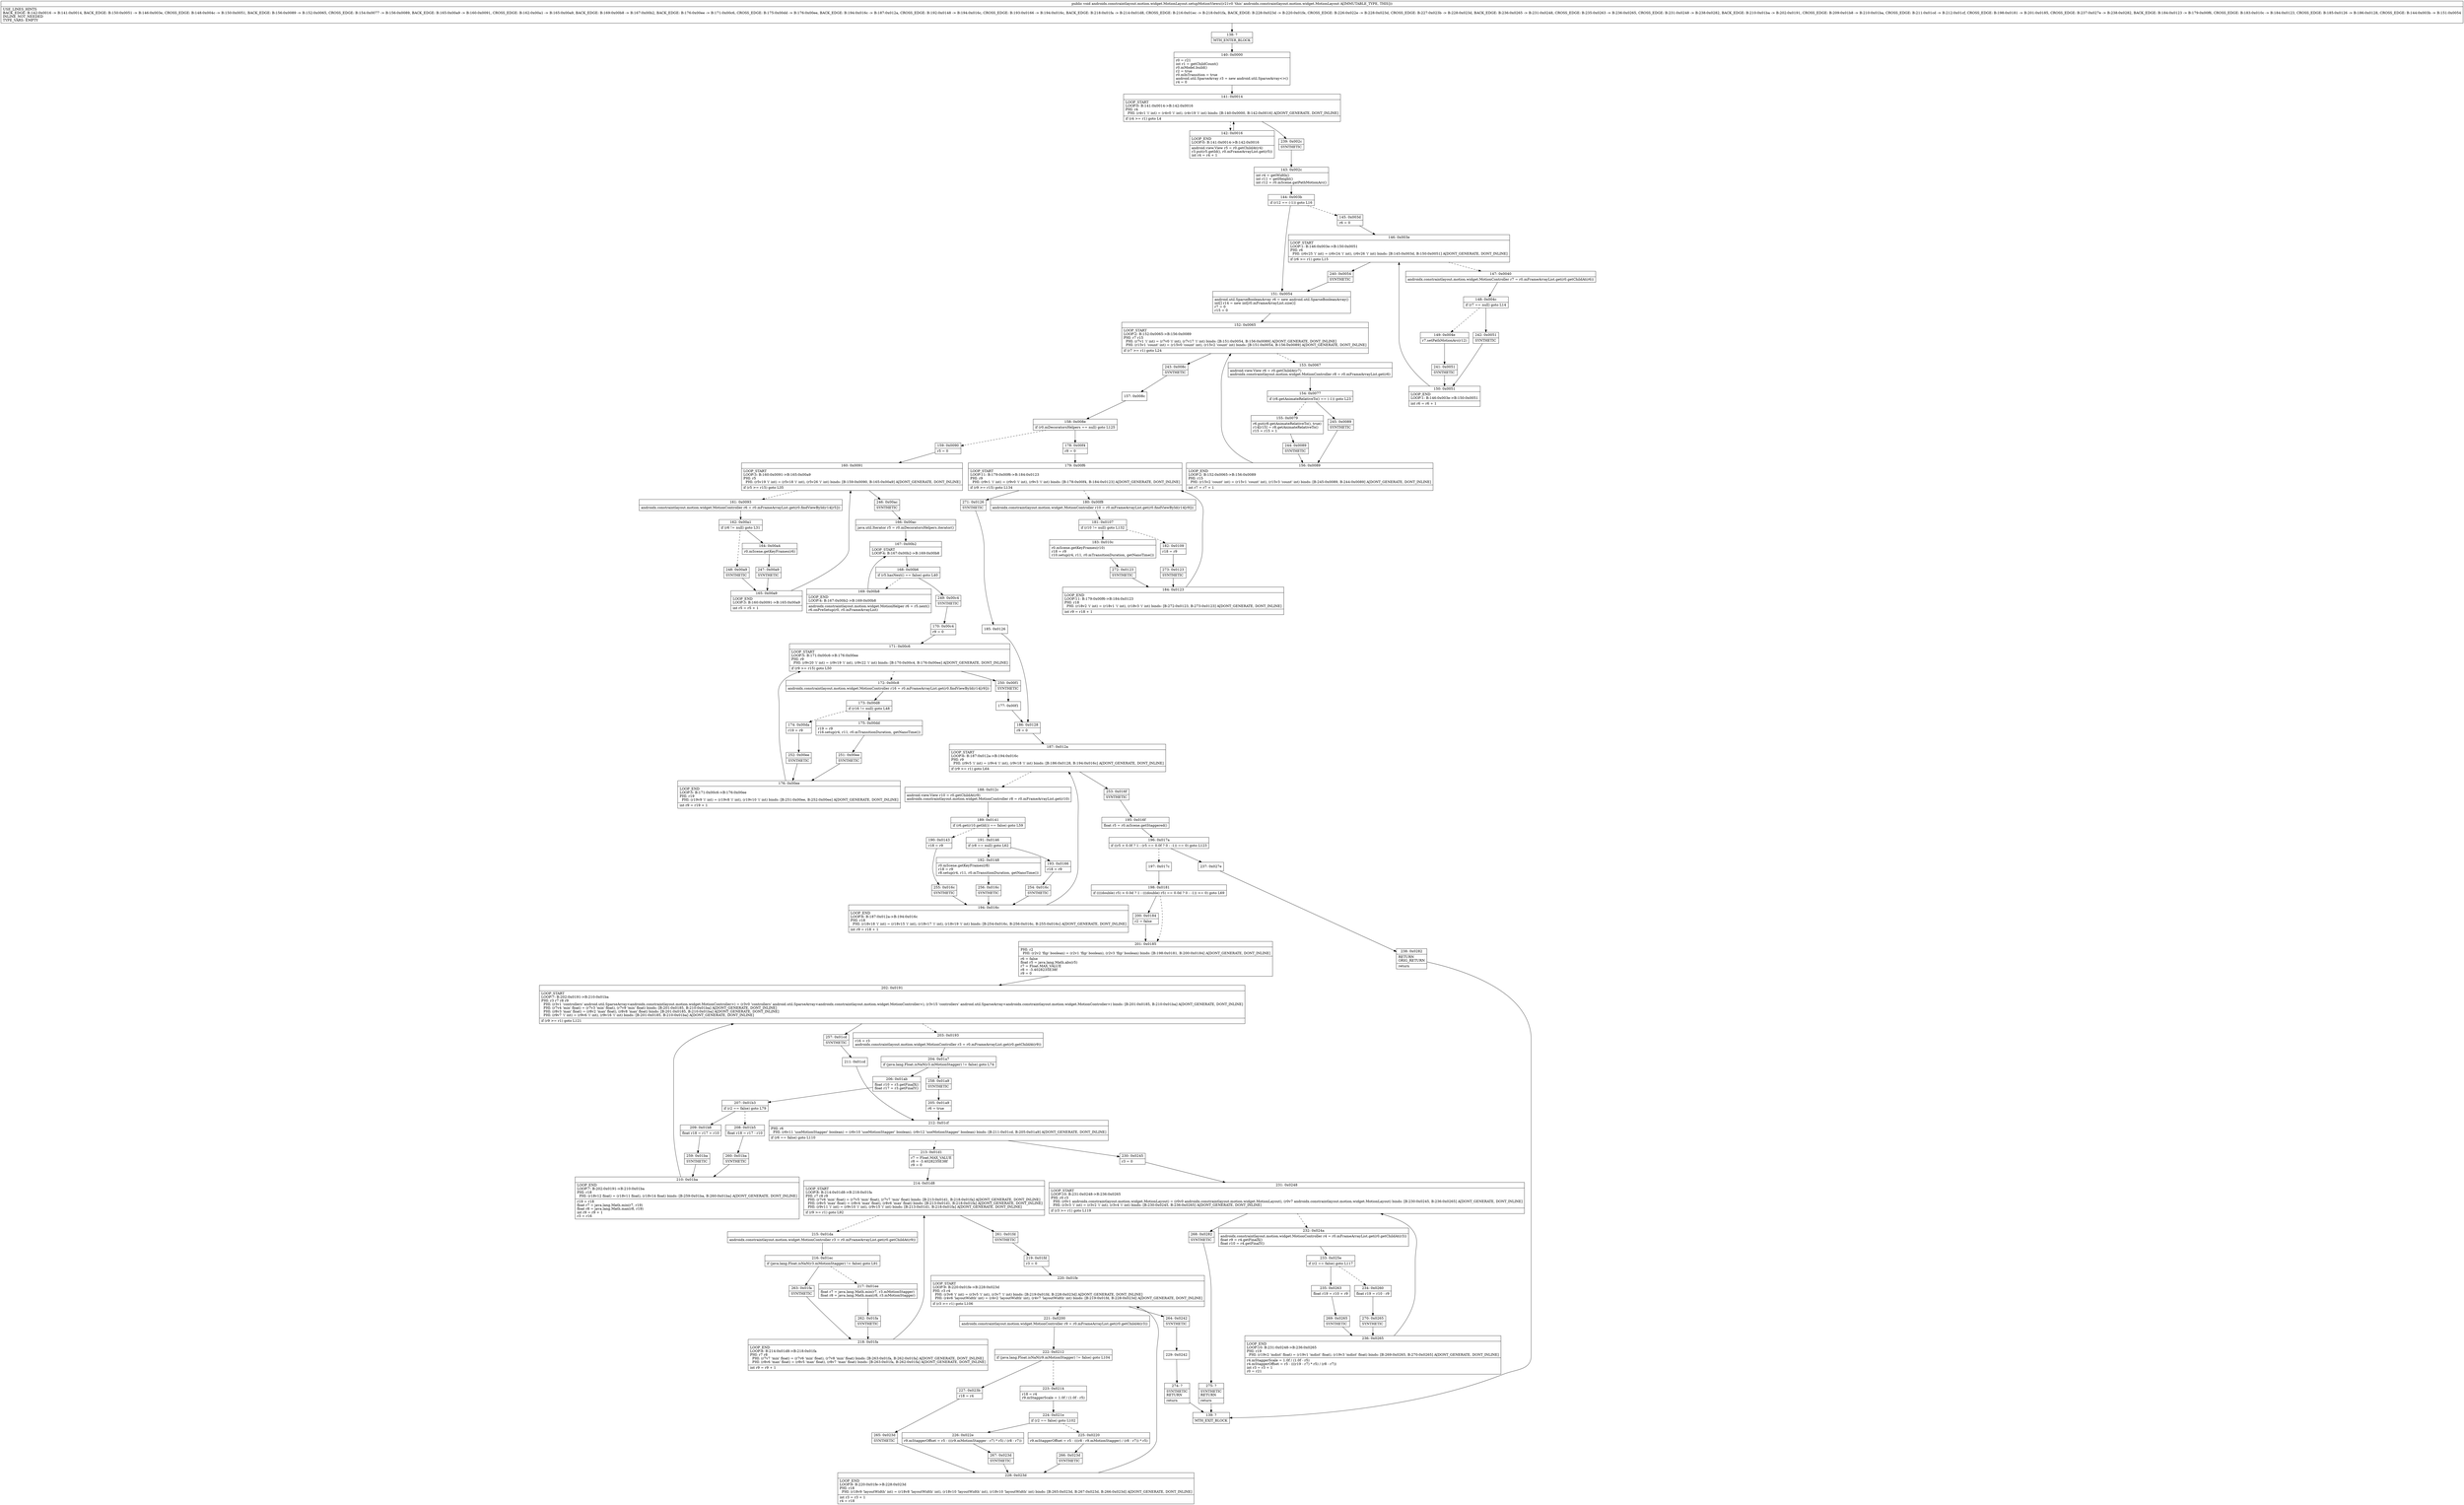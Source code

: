 digraph "CFG forandroidx.constraintlayout.motion.widget.MotionLayout.setupMotionViews()V" {
Node_138 [shape=record,label="{138\:\ ?|MTH_ENTER_BLOCK\l}"];
Node_140 [shape=record,label="{140\:\ 0x0000|r0 = r21\lint r1 = getChildCount()\lr0.mModel.build()\lr2 = true\lr0.mInTransition = true\landroid.util.SparseArray r3 = new android.util.SparseArray\<\>()\lr4 = 0\l}"];
Node_141 [shape=record,label="{141\:\ 0x0014|LOOP_START\lLOOP:0: B:141:0x0014\-\>B:142:0x0016\lPHI: r4 \l  PHI: (r4v1 'i' int) = (r4v0 'i' int), (r4v19 'i' int) binds: [B:140:0x0000, B:142:0x0016] A[DONT_GENERATE, DONT_INLINE]\l|if (r4 \>= r1) goto L4\l}"];
Node_142 [shape=record,label="{142\:\ 0x0016|LOOP_END\lLOOP:0: B:141:0x0014\-\>B:142:0x0016\l|android.view.View r5 = r0.getChildAt(r4)\lr3.put(r5.getId(), r0.mFrameArrayList.get(r5))\lint r4 = r4 + 1\l}"];
Node_239 [shape=record,label="{239\:\ 0x002c|SYNTHETIC\l}"];
Node_143 [shape=record,label="{143\:\ 0x002c|int r4 = getWidth()\lint r11 = getHeight()\lint r12 = r0.mScene.gatPathMotionArc()\l}"];
Node_144 [shape=record,label="{144\:\ 0x003b|if (r12 == (\-1)) goto L16\l}"];
Node_145 [shape=record,label="{145\:\ 0x003d|r6 = 0\l}"];
Node_146 [shape=record,label="{146\:\ 0x003e|LOOP_START\lLOOP:1: B:146:0x003e\-\>B:150:0x0051\lPHI: r6 \l  PHI: (r6v25 'i' int) = (r6v24 'i' int), (r6v26 'i' int) binds: [B:145:0x003d, B:150:0x0051] A[DONT_GENERATE, DONT_INLINE]\l|if (r6 \>= r1) goto L15\l}"];
Node_147 [shape=record,label="{147\:\ 0x0040|androidx.constraintlayout.motion.widget.MotionController r7 = r0.mFrameArrayList.get(r0.getChildAt(r6))\l}"];
Node_148 [shape=record,label="{148\:\ 0x004c|if (r7 == null) goto L14\l}"];
Node_149 [shape=record,label="{149\:\ 0x004e|r7.setPathMotionArc(r12)\l}"];
Node_241 [shape=record,label="{241\:\ 0x0051|SYNTHETIC\l}"];
Node_150 [shape=record,label="{150\:\ 0x0051|LOOP_END\lLOOP:1: B:146:0x003e\-\>B:150:0x0051\l|int r6 = r6 + 1\l}"];
Node_242 [shape=record,label="{242\:\ 0x0051|SYNTHETIC\l}"];
Node_240 [shape=record,label="{240\:\ 0x0054|SYNTHETIC\l}"];
Node_151 [shape=record,label="{151\:\ 0x0054|android.util.SparseBooleanArray r6 = new android.util.SparseBooleanArray()\lint[] r14 = new int[r0.mFrameArrayList.size()]\lr7 = 0\lr15 = 0\l}"];
Node_152 [shape=record,label="{152\:\ 0x0065|LOOP_START\lLOOP:2: B:152:0x0065\-\>B:156:0x0089\lPHI: r7 r15 \l  PHI: (r7v1 'i' int) = (r7v0 'i' int), (r7v17 'i' int) binds: [B:151:0x0054, B:156:0x0089] A[DONT_GENERATE, DONT_INLINE]\l  PHI: (r15v1 'count' int) = (r15v0 'count' int), (r15v2 'count' int) binds: [B:151:0x0054, B:156:0x0089] A[DONT_GENERATE, DONT_INLINE]\l|if (r7 \>= r1) goto L24\l}"];
Node_153 [shape=record,label="{153\:\ 0x0067|android.view.View r6 = r0.getChildAt(r7)\landroidx.constraintlayout.motion.widget.MotionController r8 = r0.mFrameArrayList.get(r6)\l}"];
Node_154 [shape=record,label="{154\:\ 0x0077|if (r8.getAnimateRelativeTo() == (\-1)) goto L23\l}"];
Node_155 [shape=record,label="{155\:\ 0x0079|r6.put(r8.getAnimateRelativeTo(), true)\lr14[r15] = r8.getAnimateRelativeTo()\lr15 = r15 + 1\l}"];
Node_244 [shape=record,label="{244\:\ 0x0089|SYNTHETIC\l}"];
Node_156 [shape=record,label="{156\:\ 0x0089|LOOP_END\lLOOP:2: B:152:0x0065\-\>B:156:0x0089\lPHI: r15 \l  PHI: (r15v2 'count' int) = (r15v1 'count' int), (r15v3 'count' int) binds: [B:245:0x0089, B:244:0x0089] A[DONT_GENERATE, DONT_INLINE]\l|int r7 = r7 + 1\l}"];
Node_245 [shape=record,label="{245\:\ 0x0089|SYNTHETIC\l}"];
Node_243 [shape=record,label="{243\:\ 0x008c|SYNTHETIC\l}"];
Node_157 [shape=record,label="{157\:\ 0x008c}"];
Node_158 [shape=record,label="{158\:\ 0x008e|if (r0.mDecoratorsHelpers == null) goto L125\l}"];
Node_159 [shape=record,label="{159\:\ 0x0090|r5 = 0\l}"];
Node_160 [shape=record,label="{160\:\ 0x0091|LOOP_START\lLOOP:3: B:160:0x0091\-\>B:165:0x00a9\lPHI: r5 \l  PHI: (r5v19 'i' int) = (r5v18 'i' int), (r5v26 'i' int) binds: [B:159:0x0090, B:165:0x00a9] A[DONT_GENERATE, DONT_INLINE]\l|if (r5 \>= r15) goto L35\l}"];
Node_161 [shape=record,label="{161\:\ 0x0093|androidx.constraintlayout.motion.widget.MotionController r6 = r0.mFrameArrayList.get(r0.findViewById(r14[r5]))\l}"];
Node_162 [shape=record,label="{162\:\ 0x00a1|if (r6 != null) goto L31\l}"];
Node_164 [shape=record,label="{164\:\ 0x00a4|r0.mScene.getKeyFrames(r6)\l}"];
Node_247 [shape=record,label="{247\:\ 0x00a9|SYNTHETIC\l}"];
Node_165 [shape=record,label="{165\:\ 0x00a9|LOOP_END\lLOOP:3: B:160:0x0091\-\>B:165:0x00a9\l|int r5 = r5 + 1\l}"];
Node_248 [shape=record,label="{248\:\ 0x00a9|SYNTHETIC\l}"];
Node_246 [shape=record,label="{246\:\ 0x00ac|SYNTHETIC\l}"];
Node_166 [shape=record,label="{166\:\ 0x00ac|java.util.Iterator r5 = r0.mDecoratorsHelpers.iterator()\l}"];
Node_167 [shape=record,label="{167\:\ 0x00b2|LOOP_START\lLOOP:4: B:167:0x00b2\-\>B:169:0x00b8\l}"];
Node_168 [shape=record,label="{168\:\ 0x00b6|if (r5.hasNext() == false) goto L40\l}"];
Node_169 [shape=record,label="{169\:\ 0x00b8|LOOP_END\lLOOP:4: B:167:0x00b2\-\>B:169:0x00b8\l|androidx.constraintlayout.motion.widget.MotionHelper r6 = r5.next()\lr6.onPreSetup(r0, r0.mFrameArrayList)\l}"];
Node_249 [shape=record,label="{249\:\ 0x00c4|SYNTHETIC\l}"];
Node_170 [shape=record,label="{170\:\ 0x00c4|r9 = 0\l}"];
Node_171 [shape=record,label="{171\:\ 0x00c6|LOOP_START\lLOOP:5: B:171:0x00c6\-\>B:176:0x00ee\lPHI: r9 \l  PHI: (r9v20 'i' int) = (r9v19 'i' int), (r9v22 'i' int) binds: [B:170:0x00c4, B:176:0x00ee] A[DONT_GENERATE, DONT_INLINE]\l|if (r9 \>= r15) goto L50\l}"];
Node_172 [shape=record,label="{172\:\ 0x00c8|androidx.constraintlayout.motion.widget.MotionController r16 = r0.mFrameArrayList.get(r0.findViewById(r14[r9]))\l}"];
Node_173 [shape=record,label="{173\:\ 0x00d8|if (r16 != null) goto L48\l}"];
Node_174 [shape=record,label="{174\:\ 0x00da|r19 = r9\l}"];
Node_252 [shape=record,label="{252\:\ 0x00ee|SYNTHETIC\l}"];
Node_176 [shape=record,label="{176\:\ 0x00ee|LOOP_END\lLOOP:5: B:171:0x00c6\-\>B:176:0x00ee\lPHI: r19 \l  PHI: (r19v9 'i' int) = (r19v8 'i' int), (r19v10 'i' int) binds: [B:251:0x00ee, B:252:0x00ee] A[DONT_GENERATE, DONT_INLINE]\l|int r9 = r19 + 1\l}"];
Node_175 [shape=record,label="{175\:\ 0x00dd|r19 = r9\lr16.setup(r4, r11, r0.mTransitionDuration, getNanoTime())\l}"];
Node_251 [shape=record,label="{251\:\ 0x00ee|SYNTHETIC\l}"];
Node_250 [shape=record,label="{250\:\ 0x00f1|SYNTHETIC\l}"];
Node_177 [shape=record,label="{177\:\ 0x00f1}"];
Node_186 [shape=record,label="{186\:\ 0x0128|r9 = 0\l}"];
Node_187 [shape=record,label="{187\:\ 0x012a|LOOP_START\lLOOP:6: B:187:0x012a\-\>B:194:0x016c\lPHI: r9 \l  PHI: (r9v5 'i' int) = (r9v4 'i' int), (r9v18 'i' int) binds: [B:186:0x0128, B:194:0x016c] A[DONT_GENERATE, DONT_INLINE]\l|if (r9 \>= r1) goto L64\l}"];
Node_188 [shape=record,label="{188\:\ 0x012c|android.view.View r10 = r0.getChildAt(r9)\landroidx.constraintlayout.motion.widget.MotionController r8 = r0.mFrameArrayList.get(r10)\l}"];
Node_189 [shape=record,label="{189\:\ 0x0141|if (r6.get(r10.getId()) == false) goto L59\l}"];
Node_190 [shape=record,label="{190\:\ 0x0143|r18 = r9\l}"];
Node_255 [shape=record,label="{255\:\ 0x016c|SYNTHETIC\l}"];
Node_194 [shape=record,label="{194\:\ 0x016c|LOOP_END\lLOOP:6: B:187:0x012a\-\>B:194:0x016c\lPHI: r18 \l  PHI: (r18v18 'i' int) = (r18v15 'i' int), (r18v17 'i' int), (r18v19 'i' int) binds: [B:254:0x016c, B:256:0x016c, B:255:0x016c] A[DONT_GENERATE, DONT_INLINE]\l|int r9 = r18 + 1\l}"];
Node_191 [shape=record,label="{191\:\ 0x0146|if (r8 == null) goto L62\l}"];
Node_192 [shape=record,label="{192\:\ 0x0148|r0.mScene.getKeyFrames(r8)\lr18 = r9\lr8.setup(r4, r11, r0.mTransitionDuration, getNanoTime())\l}"];
Node_256 [shape=record,label="{256\:\ 0x016c|SYNTHETIC\l}"];
Node_193 [shape=record,label="{193\:\ 0x0166|r18 = r9\l}"];
Node_254 [shape=record,label="{254\:\ 0x016c|SYNTHETIC\l}"];
Node_253 [shape=record,label="{253\:\ 0x016f|SYNTHETIC\l}"];
Node_195 [shape=record,label="{195\:\ 0x016f|float r5 = r0.mScene.getStaggered()\l}"];
Node_196 [shape=record,label="{196\:\ 0x017a|if ((r5 \> 0.0f ? 1 : (r5 == 0.0f ? 0 : \-1)) == 0) goto L123\l}"];
Node_197 [shape=record,label="{197\:\ 0x017c}"];
Node_198 [shape=record,label="{198\:\ 0x0181|if ((((double) r5) \> 0.0d ? 1 : (((double) r5) == 0.0d ? 0 : \-1)) \>= 0) goto L69\l}"];
Node_200 [shape=record,label="{200\:\ 0x0184|r2 = false\l}"];
Node_201 [shape=record,label="{201\:\ 0x0185|PHI: r2 \l  PHI: (r2v2 'flip' boolean) = (r2v1 'flip' boolean), (r2v3 'flip' boolean) binds: [B:198:0x0181, B:200:0x0184] A[DONT_GENERATE, DONT_INLINE]\l|r6 = false\lfloat r5 = java.lang.Math.abs(r5)\lr7 = Float.MAX_VALUE\lr8 = \-3.4028235E38f\lr9 = 0\l}"];
Node_202 [shape=record,label="{202\:\ 0x0191|LOOP_START\lLOOP:7: B:202:0x0191\-\>B:210:0x01ba\lPHI: r3 r7 r8 r9 \l  PHI: (r3v1 'controllers' android.util.SparseArray\<androidx.constraintlayout.motion.widget.MotionController\>) = (r3v0 'controllers' android.util.SparseArray\<androidx.constraintlayout.motion.widget.MotionController\>), (r3v15 'controllers' android.util.SparseArray\<androidx.constraintlayout.motion.widget.MotionController\>) binds: [B:201:0x0185, B:210:0x01ba] A[DONT_GENERATE, DONT_INLINE]\l  PHI: (r7v4 'min' float) = (r7v3 'min' float), (r7v9 'min' float) binds: [B:201:0x0185, B:210:0x01ba] A[DONT_GENERATE, DONT_INLINE]\l  PHI: (r8v3 'max' float) = (r8v2 'max' float), (r8v8 'max' float) binds: [B:201:0x0185, B:210:0x01ba] A[DONT_GENERATE, DONT_INLINE]\l  PHI: (r9v7 'i' int) = (r9v6 'i' int), (r9v16 'i' int) binds: [B:201:0x0185, B:210:0x01ba] A[DONT_GENERATE, DONT_INLINE]\l|if (r9 \>= r1) goto L121\l}"];
Node_203 [shape=record,label="{203\:\ 0x0193|r16 = r3\landroidx.constraintlayout.motion.widget.MotionController r3 = r0.mFrameArrayList.get(r0.getChildAt(r9))\l}"];
Node_204 [shape=record,label="{204\:\ 0x01a7|if (java.lang.Float.isNaN(r3.mMotionStagger) != false) goto L74\l}"];
Node_206 [shape=record,label="{206\:\ 0x01ab|float r10 = r3.getFinalX()\lfloat r17 = r3.getFinalY()\l}"];
Node_207 [shape=record,label="{207\:\ 0x01b3|if (r2 == false) goto L79\l}"];
Node_208 [shape=record,label="{208\:\ 0x01b5|float r18 = r17 \- r10\l}"];
Node_260 [shape=record,label="{260\:\ 0x01ba|SYNTHETIC\l}"];
Node_210 [shape=record,label="{210\:\ 0x01ba|LOOP_END\lLOOP:7: B:202:0x0191\-\>B:210:0x01ba\lPHI: r18 \l  PHI: (r18v12 float) = (r18v11 float), (r18v14 float) binds: [B:259:0x01ba, B:260:0x01ba] A[DONT_GENERATE, DONT_INLINE]\l|r19 = r18\lfloat r7 = java.lang.Math.min(r7, r19)\lfloat r8 = java.lang.Math.max(r8, r19)\lint r9 = r9 + 1\lr3 = r16\l}"];
Node_209 [shape=record,label="{209\:\ 0x01b8|float r18 = r17 + r10\l}"];
Node_259 [shape=record,label="{259\:\ 0x01ba|SYNTHETIC\l}"];
Node_258 [shape=record,label="{258\:\ 0x01a9|SYNTHETIC\l}"];
Node_205 [shape=record,label="{205\:\ 0x01a9|r6 = true\l}"];
Node_212 [shape=record,label="{212\:\ 0x01cf|PHI: r6 \l  PHI: (r6v11 'useMotionStagger' boolean) = (r6v10 'useMotionStagger' boolean), (r6v12 'useMotionStagger' boolean) binds: [B:211:0x01cd, B:205:0x01a9] A[DONT_GENERATE, DONT_INLINE]\l|if (r6 == false) goto L110\l}"];
Node_213 [shape=record,label="{213\:\ 0x01d1|r7 = Float.MAX_VALUE\lr8 = \-3.4028235E38f\lr9 = 0\l}"];
Node_214 [shape=record,label="{214\:\ 0x01d8|LOOP_START\lLOOP:8: B:214:0x01d8\-\>B:218:0x01fa\lPHI: r7 r8 r9 \l  PHI: (r7v6 'min' float) = (r7v5 'min' float), (r7v7 'min' float) binds: [B:213:0x01d1, B:218:0x01fa] A[DONT_GENERATE, DONT_INLINE]\l  PHI: (r8v5 'max' float) = (r8v4 'max' float), (r8v6 'max' float) binds: [B:213:0x01d1, B:218:0x01fa] A[DONT_GENERATE, DONT_INLINE]\l  PHI: (r9v11 'i' int) = (r9v10 'i' int), (r9v15 'i' int) binds: [B:213:0x01d1, B:218:0x01fa] A[DONT_GENERATE, DONT_INLINE]\l|if (r9 \>= r1) goto L92\l}"];
Node_215 [shape=record,label="{215\:\ 0x01da|androidx.constraintlayout.motion.widget.MotionController r3 = r0.mFrameArrayList.get(r0.getChildAt(r9))\l}"];
Node_216 [shape=record,label="{216\:\ 0x01ec|if (java.lang.Float.isNaN(r3.mMotionStagger) != false) goto L91\l}"];
Node_217 [shape=record,label="{217\:\ 0x01ee|float r7 = java.lang.Math.min(r7, r3.mMotionStagger)\lfloat r8 = java.lang.Math.max(r8, r3.mMotionStagger)\l}"];
Node_262 [shape=record,label="{262\:\ 0x01fa|SYNTHETIC\l}"];
Node_218 [shape=record,label="{218\:\ 0x01fa|LOOP_END\lLOOP:8: B:214:0x01d8\-\>B:218:0x01fa\lPHI: r7 r8 \l  PHI: (r7v7 'min' float) = (r7v6 'min' float), (r7v8 'min' float) binds: [B:263:0x01fa, B:262:0x01fa] A[DONT_GENERATE, DONT_INLINE]\l  PHI: (r8v6 'max' float) = (r8v5 'max' float), (r8v7 'max' float) binds: [B:263:0x01fa, B:262:0x01fa] A[DONT_GENERATE, DONT_INLINE]\l|int r9 = r9 + 1\l}"];
Node_263 [shape=record,label="{263\:\ 0x01fa|SYNTHETIC\l}"];
Node_261 [shape=record,label="{261\:\ 0x01fd|SYNTHETIC\l}"];
Node_219 [shape=record,label="{219\:\ 0x01fd|r3 = 0\l}"];
Node_220 [shape=record,label="{220\:\ 0x01fe|LOOP_START\lLOOP:9: B:220:0x01fe\-\>B:228:0x023d\lPHI: r3 r4 \l  PHI: (r3v6 'i' int) = (r3v5 'i' int), (r3v7 'i' int) binds: [B:219:0x01fd, B:228:0x023d] A[DONT_GENERATE, DONT_INLINE]\l  PHI: (r4v6 'layoutWidth' int) = (r4v2 'layoutWidth' int), (r4v7 'layoutWidth' int) binds: [B:219:0x01fd, B:228:0x023d] A[DONT_GENERATE, DONT_INLINE]\l|if (r3 \>= r1) goto L106\l}"];
Node_221 [shape=record,label="{221\:\ 0x0200|androidx.constraintlayout.motion.widget.MotionController r9 = r0.mFrameArrayList.get(r0.getChildAt(r3))\l}"];
Node_222 [shape=record,label="{222\:\ 0x0212|if (java.lang.Float.isNaN(r9.mMotionStagger) != false) goto L104\l}"];
Node_223 [shape=record,label="{223\:\ 0x0214|r18 = r4\lr9.mStaggerScale = 1.0f \/ (1.0f \- r5)\l}"];
Node_224 [shape=record,label="{224\:\ 0x021e|if (r2 == false) goto L102\l}"];
Node_225 [shape=record,label="{225\:\ 0x0220|r9.mStaggerOffset = r5 \- (((r8 \- r9.mMotionStagger) \/ (r8 \- r7)) * r5)\l}"];
Node_266 [shape=record,label="{266\:\ 0x023d|SYNTHETIC\l}"];
Node_228 [shape=record,label="{228\:\ 0x023d|LOOP_END\lLOOP:9: B:220:0x01fe\-\>B:228:0x023d\lPHI: r18 \l  PHI: (r18v9 'layoutWidth' int) = (r18v8 'layoutWidth' int), (r18v10 'layoutWidth' int), (r18v10 'layoutWidth' int) binds: [B:265:0x023d, B:267:0x023d, B:266:0x023d] A[DONT_GENERATE, DONT_INLINE]\l|int r3 = r3 + 1\lr4 = r18\l}"];
Node_226 [shape=record,label="{226\:\ 0x022e|r9.mStaggerOffset = r5 \- (((r9.mMotionStagger \- r7) * r5) \/ (r8 \- r7))\l}"];
Node_267 [shape=record,label="{267\:\ 0x023d|SYNTHETIC\l}"];
Node_227 [shape=record,label="{227\:\ 0x023b|r18 = r4\l}"];
Node_265 [shape=record,label="{265\:\ 0x023d|SYNTHETIC\l}"];
Node_264 [shape=record,label="{264\:\ 0x0242|SYNTHETIC\l}"];
Node_229 [shape=record,label="{229\:\ 0x0242}"];
Node_274 [shape=record,label="{274\:\ ?|SYNTHETIC\lRETURN\l|return\l}"];
Node_139 [shape=record,label="{139\:\ ?|MTH_EXIT_BLOCK\l}"];
Node_230 [shape=record,label="{230\:\ 0x0245|r3 = 0\l}"];
Node_231 [shape=record,label="{231\:\ 0x0248|LOOP_START\lLOOP:10: B:231:0x0248\-\>B:236:0x0265\lPHI: r0 r3 \l  PHI: (r0v1 androidx.constraintlayout.motion.widget.MotionLayout) = (r0v0 androidx.constraintlayout.motion.widget.MotionLayout), (r0v7 androidx.constraintlayout.motion.widget.MotionLayout) binds: [B:230:0x0245, B:236:0x0265] A[DONT_GENERATE, DONT_INLINE]\l  PHI: (r3v3 'i' int) = (r3v2 'i' int), (r3v4 'i' int) binds: [B:230:0x0245, B:236:0x0265] A[DONT_GENERATE, DONT_INLINE]\l|if (r3 \>= r1) goto L119\l}"];
Node_232 [shape=record,label="{232\:\ 0x024a|androidx.constraintlayout.motion.widget.MotionController r4 = r0.mFrameArrayList.get(r0.getChildAt(r3))\lfloat r9 = r4.getFinalX()\lfloat r10 = r4.getFinalY()\l}"];
Node_233 [shape=record,label="{233\:\ 0x025e|if (r2 == false) goto L117\l}"];
Node_234 [shape=record,label="{234\:\ 0x0260|float r19 = r10 \- r9\l}"];
Node_270 [shape=record,label="{270\:\ 0x0265|SYNTHETIC\l}"];
Node_236 [shape=record,label="{236\:\ 0x0265|LOOP_END\lLOOP:10: B:231:0x0248\-\>B:236:0x0265\lPHI: r19 \l  PHI: (r19v2 'mdist' float) = (r19v1 'mdist' float), (r19v3 'mdist' float) binds: [B:269:0x0265, B:270:0x0265] A[DONT_GENERATE, DONT_INLINE]\l|r4.mStaggerScale = 1.0f \/ (1.0f \- r5)\lr4.mStaggerOffset = r5 \- (((r19 \- r7) * r5) \/ (r8 \- r7))\lint r3 = r3 + 1\lr0 = r21\l}"];
Node_235 [shape=record,label="{235\:\ 0x0263|float r19 = r10 + r9\l}"];
Node_269 [shape=record,label="{269\:\ 0x0265|SYNTHETIC\l}"];
Node_268 [shape=record,label="{268\:\ 0x0282|SYNTHETIC\l}"];
Node_275 [shape=record,label="{275\:\ ?|SYNTHETIC\lRETURN\l|return\l}"];
Node_257 [shape=record,label="{257\:\ 0x01cd|SYNTHETIC\l}"];
Node_211 [shape=record,label="{211\:\ 0x01cd}"];
Node_237 [shape=record,label="{237\:\ 0x027e}"];
Node_238 [shape=record,label="{238\:\ 0x0282|RETURN\lORIG_RETURN\l|return\l}"];
Node_178 [shape=record,label="{178\:\ 0x00f4|r9 = 0\l}"];
Node_179 [shape=record,label="{179\:\ 0x00f6|LOOP_START\lLOOP:11: B:179:0x00f6\-\>B:184:0x0123\lPHI: r9 \l  PHI: (r9v1 'i' int) = (r9v0 'i' int), (r9v3 'i' int) binds: [B:178:0x00f4, B:184:0x0123] A[DONT_GENERATE, DONT_INLINE]\l|if (r9 \>= r15) goto L134\l}"];
Node_180 [shape=record,label="{180\:\ 0x00f8|androidx.constraintlayout.motion.widget.MotionController r10 = r0.mFrameArrayList.get(r0.findViewById(r14[r9]))\l}"];
Node_181 [shape=record,label="{181\:\ 0x0107|if (r10 != null) goto L132\l}"];
Node_182 [shape=record,label="{182\:\ 0x0109|r18 = r9\l}"];
Node_273 [shape=record,label="{273\:\ 0x0123|SYNTHETIC\l}"];
Node_184 [shape=record,label="{184\:\ 0x0123|LOOP_END\lLOOP:11: B:179:0x00f6\-\>B:184:0x0123\lPHI: r18 \l  PHI: (r18v2 'i' int) = (r18v1 'i' int), (r18v3 'i' int) binds: [B:272:0x0123, B:273:0x0123] A[DONT_GENERATE, DONT_INLINE]\l|int r9 = r18 + 1\l}"];
Node_183 [shape=record,label="{183\:\ 0x010c|r0.mScene.getKeyFrames(r10)\lr18 = r9\lr10.setup(r4, r11, r0.mTransitionDuration, getNanoTime())\l}"];
Node_272 [shape=record,label="{272\:\ 0x0123|SYNTHETIC\l}"];
Node_271 [shape=record,label="{271\:\ 0x0126|SYNTHETIC\l}"];
Node_185 [shape=record,label="{185\:\ 0x0126}"];
MethodNode[shape=record,label="{public void androidx.constraintlayout.motion.widget.MotionLayout.setupMotionViews((r21v0 'this' androidx.constraintlayout.motion.widget.MotionLayout A[IMMUTABLE_TYPE, THIS]))  | USE_LINES_HINTS\lBACK_EDGE: B:142:0x0016 \-\> B:141:0x0014, BACK_EDGE: B:150:0x0051 \-\> B:146:0x003e, CROSS_EDGE: B:148:0x004c \-\> B:150:0x0051, BACK_EDGE: B:156:0x0089 \-\> B:152:0x0065, CROSS_EDGE: B:154:0x0077 \-\> B:156:0x0089, BACK_EDGE: B:165:0x00a9 \-\> B:160:0x0091, CROSS_EDGE: B:162:0x00a1 \-\> B:165:0x00a9, BACK_EDGE: B:169:0x00b8 \-\> B:167:0x00b2, BACK_EDGE: B:176:0x00ee \-\> B:171:0x00c6, CROSS_EDGE: B:175:0x00dd \-\> B:176:0x00ee, BACK_EDGE: B:194:0x016c \-\> B:187:0x012a, CROSS_EDGE: B:192:0x0148 \-\> B:194:0x016c, CROSS_EDGE: B:193:0x0166 \-\> B:194:0x016c, BACK_EDGE: B:218:0x01fa \-\> B:214:0x01d8, CROSS_EDGE: B:216:0x01ec \-\> B:218:0x01fa, BACK_EDGE: B:228:0x023d \-\> B:220:0x01fe, CROSS_EDGE: B:226:0x022e \-\> B:228:0x023d, CROSS_EDGE: B:227:0x023b \-\> B:228:0x023d, BACK_EDGE: B:236:0x0265 \-\> B:231:0x0248, CROSS_EDGE: B:235:0x0263 \-\> B:236:0x0265, CROSS_EDGE: B:231:0x0248 \-\> B:238:0x0282, BACK_EDGE: B:210:0x01ba \-\> B:202:0x0191, CROSS_EDGE: B:209:0x01b8 \-\> B:210:0x01ba, CROSS_EDGE: B:211:0x01cd \-\> B:212:0x01cf, CROSS_EDGE: B:198:0x0181 \-\> B:201:0x0185, CROSS_EDGE: B:237:0x027e \-\> B:238:0x0282, BACK_EDGE: B:184:0x0123 \-\> B:179:0x00f6, CROSS_EDGE: B:183:0x010c \-\> B:184:0x0123, CROSS_EDGE: B:185:0x0126 \-\> B:186:0x0128, CROSS_EDGE: B:144:0x003b \-\> B:151:0x0054\lINLINE_NOT_NEEDED\lTYPE_VARS: EMPTY\l}"];
MethodNode -> Node_138;Node_138 -> Node_140;
Node_140 -> Node_141;
Node_141 -> Node_142[style=dashed];
Node_141 -> Node_239;
Node_142 -> Node_141;
Node_239 -> Node_143;
Node_143 -> Node_144;
Node_144 -> Node_145[style=dashed];
Node_144 -> Node_151;
Node_145 -> Node_146;
Node_146 -> Node_147[style=dashed];
Node_146 -> Node_240;
Node_147 -> Node_148;
Node_148 -> Node_149[style=dashed];
Node_148 -> Node_242;
Node_149 -> Node_241;
Node_241 -> Node_150;
Node_150 -> Node_146;
Node_242 -> Node_150;
Node_240 -> Node_151;
Node_151 -> Node_152;
Node_152 -> Node_153[style=dashed];
Node_152 -> Node_243;
Node_153 -> Node_154;
Node_154 -> Node_155[style=dashed];
Node_154 -> Node_245;
Node_155 -> Node_244;
Node_244 -> Node_156;
Node_156 -> Node_152;
Node_245 -> Node_156;
Node_243 -> Node_157;
Node_157 -> Node_158;
Node_158 -> Node_159[style=dashed];
Node_158 -> Node_178;
Node_159 -> Node_160;
Node_160 -> Node_161[style=dashed];
Node_160 -> Node_246;
Node_161 -> Node_162;
Node_162 -> Node_164;
Node_162 -> Node_248[style=dashed];
Node_164 -> Node_247;
Node_247 -> Node_165;
Node_165 -> Node_160;
Node_248 -> Node_165;
Node_246 -> Node_166;
Node_166 -> Node_167;
Node_167 -> Node_168;
Node_168 -> Node_169[style=dashed];
Node_168 -> Node_249;
Node_169 -> Node_167;
Node_249 -> Node_170;
Node_170 -> Node_171;
Node_171 -> Node_172[style=dashed];
Node_171 -> Node_250;
Node_172 -> Node_173;
Node_173 -> Node_174[style=dashed];
Node_173 -> Node_175;
Node_174 -> Node_252;
Node_252 -> Node_176;
Node_176 -> Node_171;
Node_175 -> Node_251;
Node_251 -> Node_176;
Node_250 -> Node_177;
Node_177 -> Node_186;
Node_186 -> Node_187;
Node_187 -> Node_188[style=dashed];
Node_187 -> Node_253;
Node_188 -> Node_189;
Node_189 -> Node_190[style=dashed];
Node_189 -> Node_191;
Node_190 -> Node_255;
Node_255 -> Node_194;
Node_194 -> Node_187;
Node_191 -> Node_192[style=dashed];
Node_191 -> Node_193;
Node_192 -> Node_256;
Node_256 -> Node_194;
Node_193 -> Node_254;
Node_254 -> Node_194;
Node_253 -> Node_195;
Node_195 -> Node_196;
Node_196 -> Node_197[style=dashed];
Node_196 -> Node_237;
Node_197 -> Node_198;
Node_198 -> Node_200;
Node_198 -> Node_201[style=dashed];
Node_200 -> Node_201;
Node_201 -> Node_202;
Node_202 -> Node_203[style=dashed];
Node_202 -> Node_257;
Node_203 -> Node_204;
Node_204 -> Node_206;
Node_204 -> Node_258[style=dashed];
Node_206 -> Node_207;
Node_207 -> Node_208[style=dashed];
Node_207 -> Node_209;
Node_208 -> Node_260;
Node_260 -> Node_210;
Node_210 -> Node_202;
Node_209 -> Node_259;
Node_259 -> Node_210;
Node_258 -> Node_205;
Node_205 -> Node_212;
Node_212 -> Node_213[style=dashed];
Node_212 -> Node_230;
Node_213 -> Node_214;
Node_214 -> Node_215[style=dashed];
Node_214 -> Node_261;
Node_215 -> Node_216;
Node_216 -> Node_217[style=dashed];
Node_216 -> Node_263;
Node_217 -> Node_262;
Node_262 -> Node_218;
Node_218 -> Node_214;
Node_263 -> Node_218;
Node_261 -> Node_219;
Node_219 -> Node_220;
Node_220 -> Node_221[style=dashed];
Node_220 -> Node_264;
Node_221 -> Node_222;
Node_222 -> Node_223[style=dashed];
Node_222 -> Node_227;
Node_223 -> Node_224;
Node_224 -> Node_225[style=dashed];
Node_224 -> Node_226;
Node_225 -> Node_266;
Node_266 -> Node_228;
Node_228 -> Node_220;
Node_226 -> Node_267;
Node_267 -> Node_228;
Node_227 -> Node_265;
Node_265 -> Node_228;
Node_264 -> Node_229;
Node_229 -> Node_274;
Node_274 -> Node_139;
Node_230 -> Node_231;
Node_231 -> Node_232[style=dashed];
Node_231 -> Node_268;
Node_232 -> Node_233;
Node_233 -> Node_234[style=dashed];
Node_233 -> Node_235;
Node_234 -> Node_270;
Node_270 -> Node_236;
Node_236 -> Node_231;
Node_235 -> Node_269;
Node_269 -> Node_236;
Node_268 -> Node_275;
Node_275 -> Node_139;
Node_257 -> Node_211;
Node_211 -> Node_212;
Node_237 -> Node_238;
Node_238 -> Node_139;
Node_178 -> Node_179;
Node_179 -> Node_180[style=dashed];
Node_179 -> Node_271;
Node_180 -> Node_181;
Node_181 -> Node_182[style=dashed];
Node_181 -> Node_183;
Node_182 -> Node_273;
Node_273 -> Node_184;
Node_184 -> Node_179;
Node_183 -> Node_272;
Node_272 -> Node_184;
Node_271 -> Node_185;
Node_185 -> Node_186;
}

